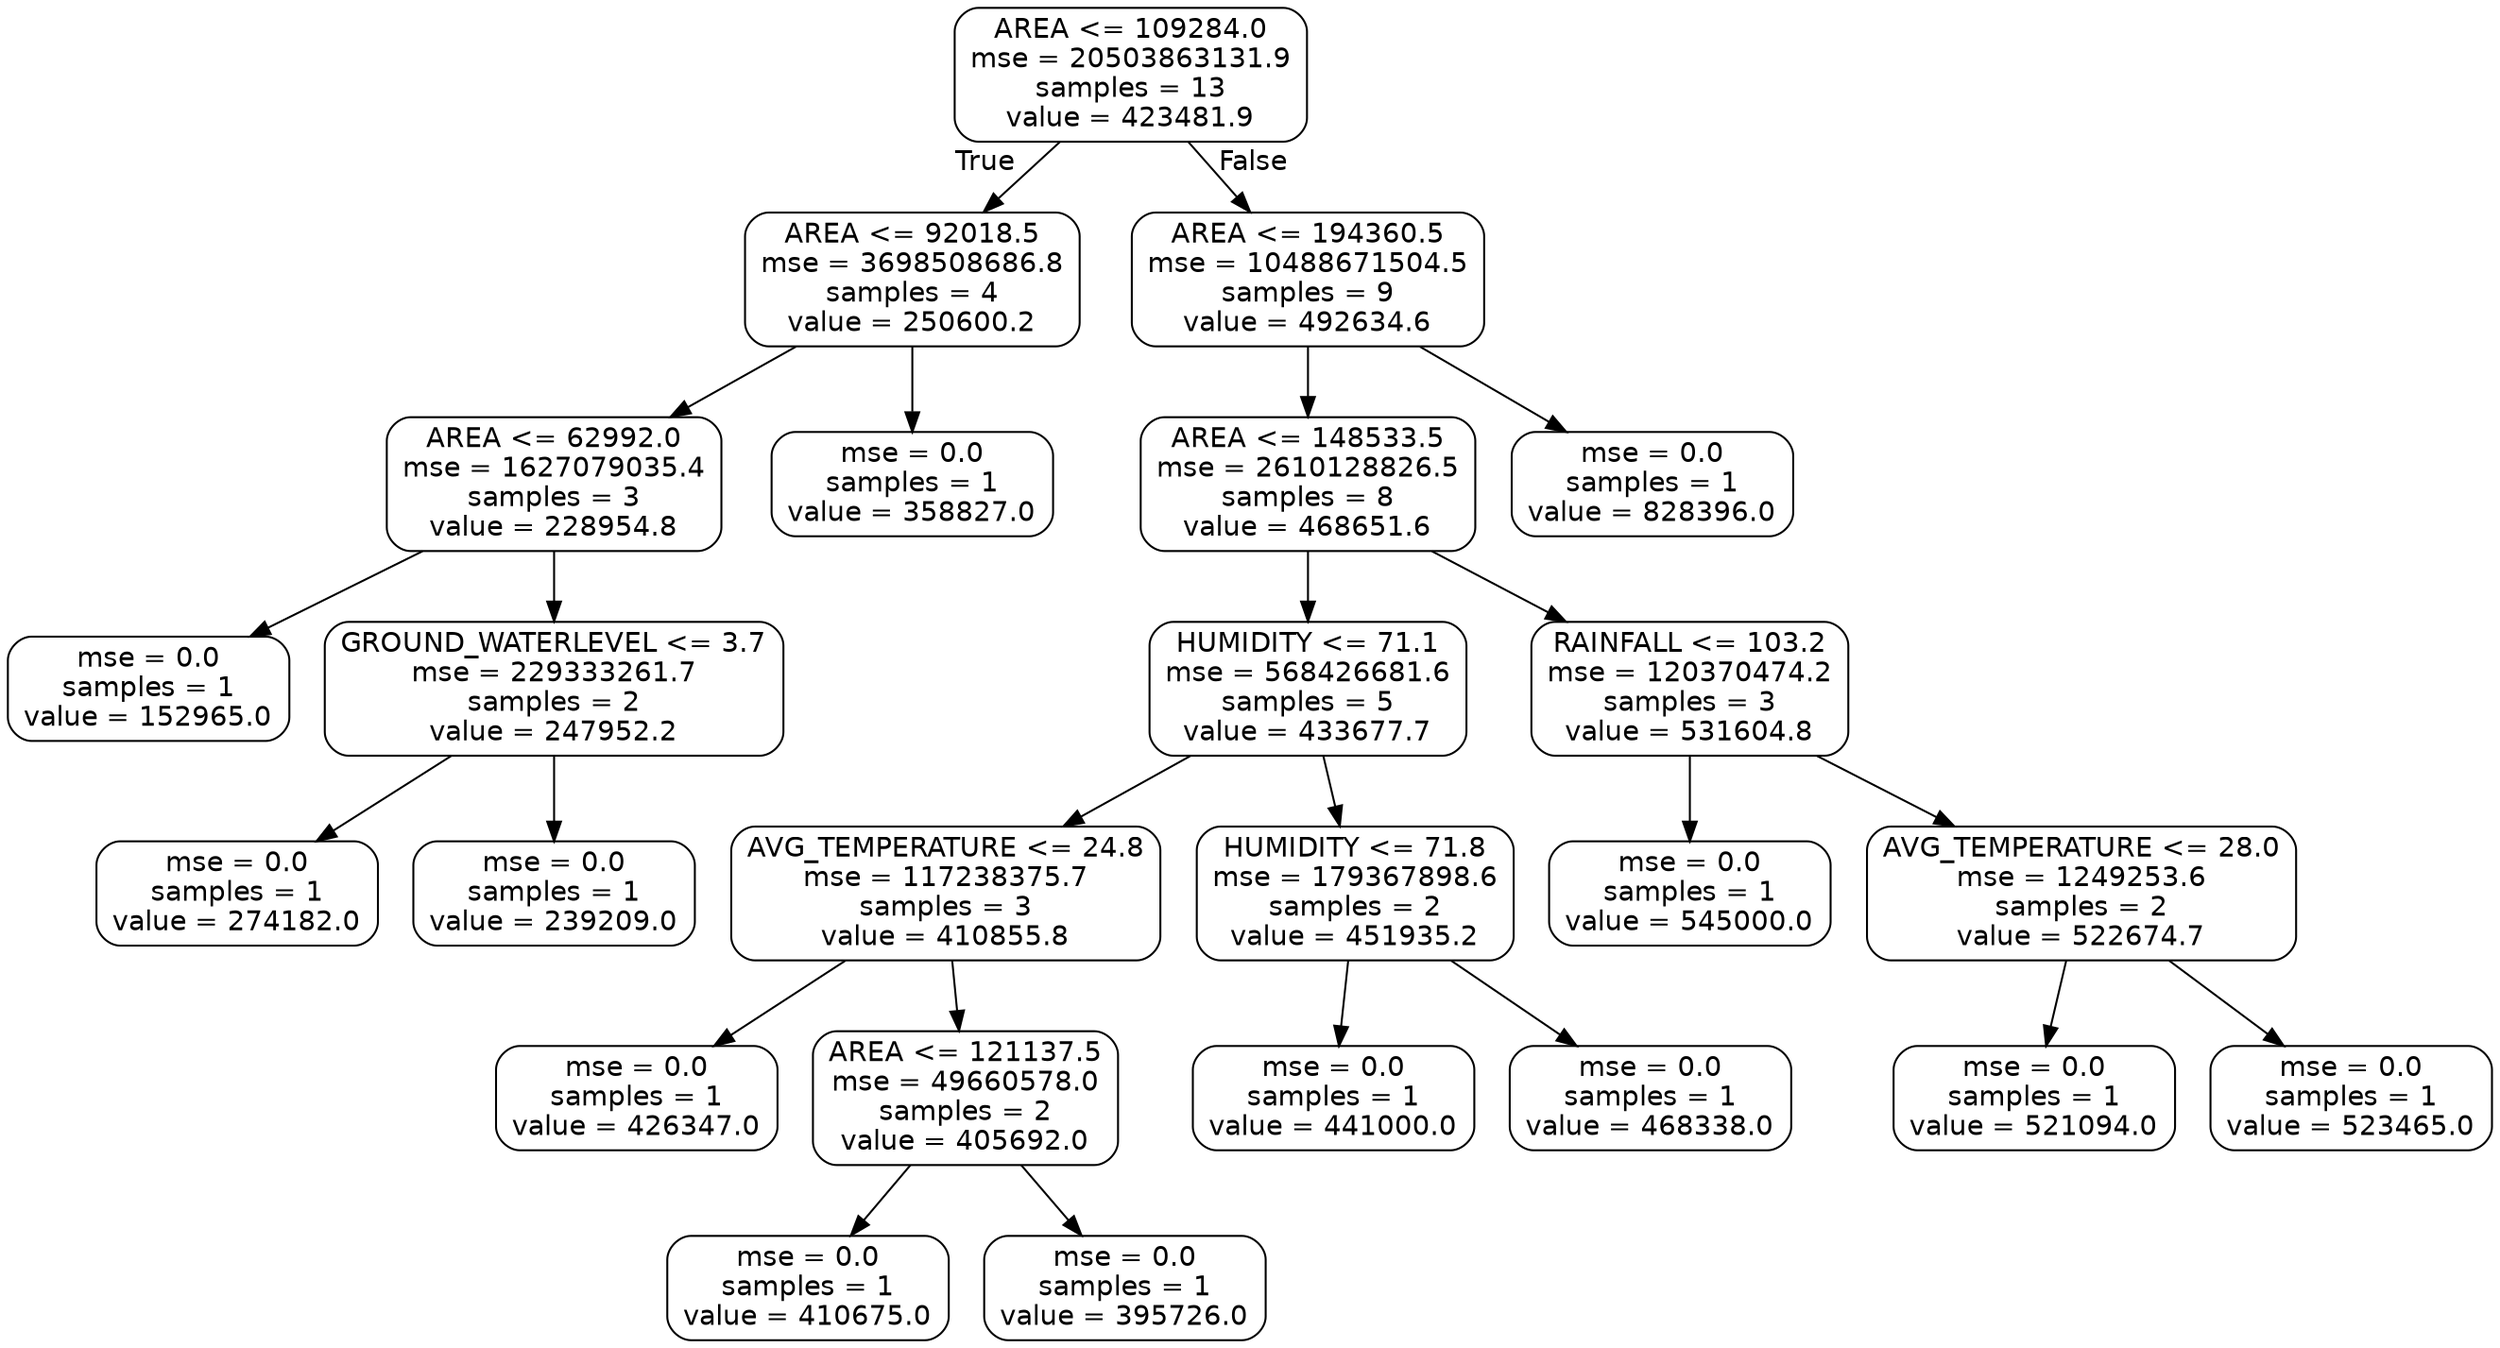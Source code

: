 digraph Tree {
node [shape=box, style="rounded", color="black", fontname=helvetica] ;
edge [fontname=helvetica] ;
0 [label="AREA <= 109284.0\nmse = 20503863131.9\nsamples = 13\nvalue = 423481.9"] ;
1 [label="AREA <= 92018.5\nmse = 3698508686.8\nsamples = 4\nvalue = 250600.2"] ;
0 -> 1 [labeldistance=2.5, labelangle=45, headlabel="True"] ;
2 [label="AREA <= 62992.0\nmse = 1627079035.4\nsamples = 3\nvalue = 228954.8"] ;
1 -> 2 ;
3 [label="mse = 0.0\nsamples = 1\nvalue = 152965.0"] ;
2 -> 3 ;
4 [label="GROUND_WATERLEVEL <= 3.7\nmse = 229333261.7\nsamples = 2\nvalue = 247952.2"] ;
2 -> 4 ;
5 [label="mse = 0.0\nsamples = 1\nvalue = 274182.0"] ;
4 -> 5 ;
6 [label="mse = 0.0\nsamples = 1\nvalue = 239209.0"] ;
4 -> 6 ;
7 [label="mse = 0.0\nsamples = 1\nvalue = 358827.0"] ;
1 -> 7 ;
8 [label="AREA <= 194360.5\nmse = 10488671504.5\nsamples = 9\nvalue = 492634.6"] ;
0 -> 8 [labeldistance=2.5, labelangle=-45, headlabel="False"] ;
9 [label="AREA <= 148533.5\nmse = 2610128826.5\nsamples = 8\nvalue = 468651.6"] ;
8 -> 9 ;
10 [label="HUMIDITY <= 71.1\nmse = 568426681.6\nsamples = 5\nvalue = 433677.7"] ;
9 -> 10 ;
11 [label="AVG_TEMPERATURE <= 24.8\nmse = 117238375.7\nsamples = 3\nvalue = 410855.8"] ;
10 -> 11 ;
12 [label="mse = 0.0\nsamples = 1\nvalue = 426347.0"] ;
11 -> 12 ;
13 [label="AREA <= 121137.5\nmse = 49660578.0\nsamples = 2\nvalue = 405692.0"] ;
11 -> 13 ;
14 [label="mse = 0.0\nsamples = 1\nvalue = 410675.0"] ;
13 -> 14 ;
15 [label="mse = 0.0\nsamples = 1\nvalue = 395726.0"] ;
13 -> 15 ;
16 [label="HUMIDITY <= 71.8\nmse = 179367898.6\nsamples = 2\nvalue = 451935.2"] ;
10 -> 16 ;
17 [label="mse = 0.0\nsamples = 1\nvalue = 441000.0"] ;
16 -> 17 ;
18 [label="mse = 0.0\nsamples = 1\nvalue = 468338.0"] ;
16 -> 18 ;
19 [label="RAINFALL <= 103.2\nmse = 120370474.2\nsamples = 3\nvalue = 531604.8"] ;
9 -> 19 ;
20 [label="mse = 0.0\nsamples = 1\nvalue = 545000.0"] ;
19 -> 20 ;
21 [label="AVG_TEMPERATURE <= 28.0\nmse = 1249253.6\nsamples = 2\nvalue = 522674.7"] ;
19 -> 21 ;
22 [label="mse = 0.0\nsamples = 1\nvalue = 521094.0"] ;
21 -> 22 ;
23 [label="mse = 0.0\nsamples = 1\nvalue = 523465.0"] ;
21 -> 23 ;
24 [label="mse = 0.0\nsamples = 1\nvalue = 828396.0"] ;
8 -> 24 ;
}